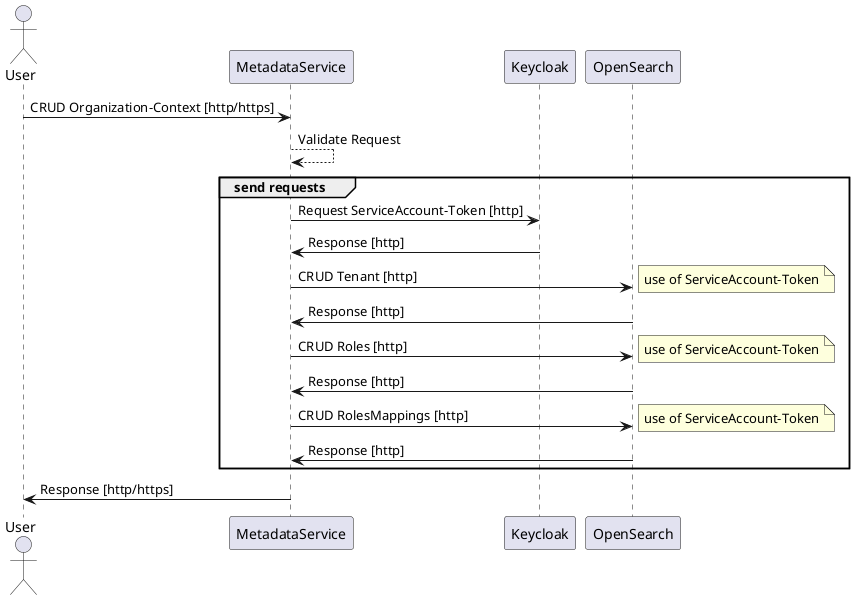 @startuml
actor User
User -> MetadataService: CRUD Organization-Context [http/https]
MetadataService --> MetadataService: Validate Request

group send requests
    MetadataService -> Keycloak: Request ServiceAccount-Token [http]
    Keycloak -> MetadataService: Response [http]
    MetadataService -> OpenSearch: CRUD Tenant [http]
    note right: use of ServiceAccount-Token
    OpenSearch -> MetadataService: Response [http]
    MetadataService -> OpenSearch: CRUD Roles [http]
    note right: use of ServiceAccount-Token
    OpenSearch -> MetadataService: Response [http]
    MetadataService -> OpenSearch: CRUD RolesMappings [http]
    note right: use of ServiceAccount-Token
    OpenSearch -> MetadataService: Response [http]
end
MetadataService -> User: Response [http/https]
@enduml